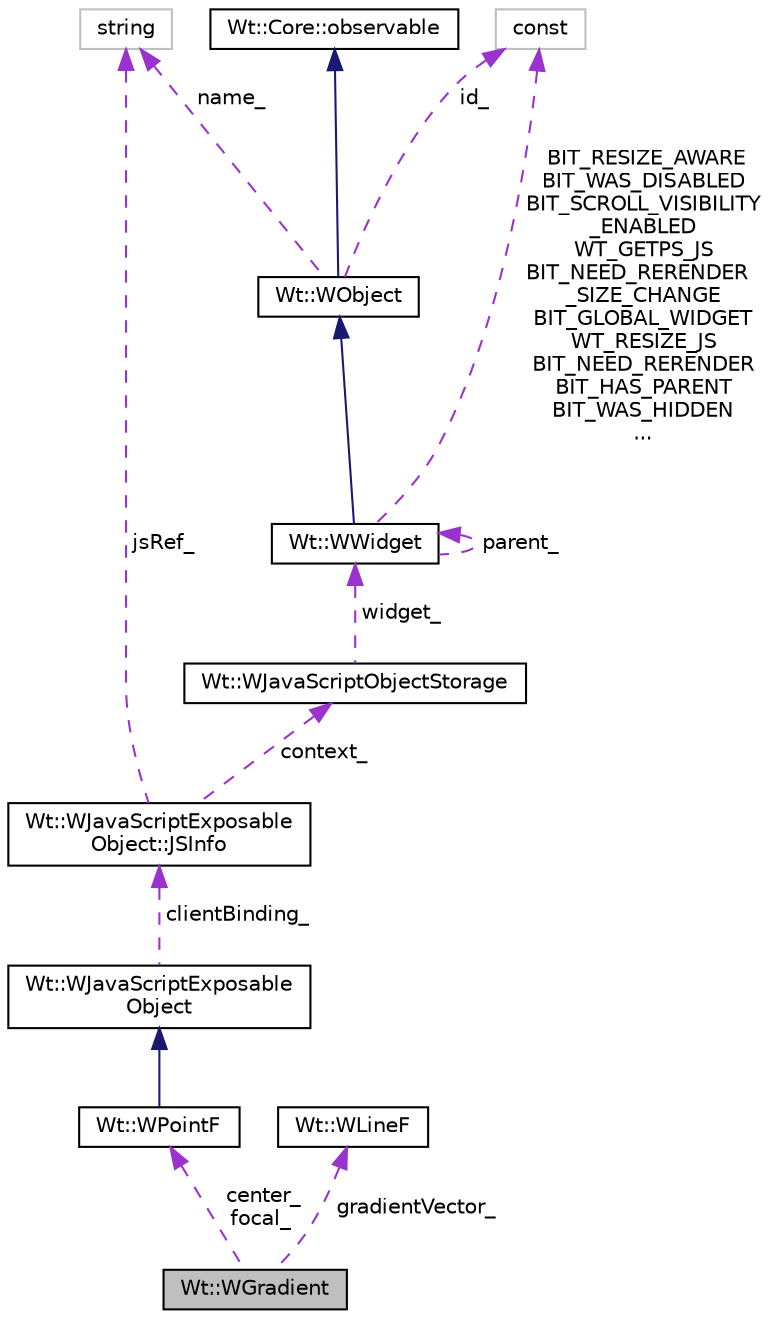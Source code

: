 digraph "Wt::WGradient"
{
 // LATEX_PDF_SIZE
  edge [fontname="Helvetica",fontsize="10",labelfontname="Helvetica",labelfontsize="10"];
  node [fontname="Helvetica",fontsize="10",shape=record];
  Node1 [label="Wt::WGradient",height=0.2,width=0.4,color="black", fillcolor="grey75", style="filled", fontcolor="black",tooltip="A linear or radial gradient."];
  Node2 -> Node1 [dir="back",color="darkorchid3",fontsize="10",style="dashed",label=" center_\nfocal_" ];
  Node2 [label="Wt::WPointF",height=0.2,width=0.4,color="black", fillcolor="white", style="filled",URL="$classWt_1_1WPointF.html",tooltip="A value class that defines a 2D point."];
  Node3 -> Node2 [dir="back",color="midnightblue",fontsize="10",style="solid"];
  Node3 [label="Wt::WJavaScriptExposable\lObject",height=0.2,width=0.4,color="black", fillcolor="white", style="filled",URL="$classWt_1_1WJavaScriptExposableObject.html",tooltip="A JavaScript exposable object."];
  Node4 -> Node3 [dir="back",color="darkorchid3",fontsize="10",style="dashed",label=" clientBinding_" ];
  Node4 [label="Wt::WJavaScriptExposable\lObject::JSInfo",height=0.2,width=0.4,color="black", fillcolor="white", style="filled",URL="$structWt_1_1WJavaScriptExposableObject_1_1JSInfo.html",tooltip=" "];
  Node5 -> Node4 [dir="back",color="darkorchid3",fontsize="10",style="dashed",label=" jsRef_" ];
  Node5 [label="string",height=0.2,width=0.4,color="grey75", fillcolor="white", style="filled",tooltip=" "];
  Node6 -> Node4 [dir="back",color="darkorchid3",fontsize="10",style="dashed",label=" context_" ];
  Node6 [label="Wt::WJavaScriptObjectStorage",height=0.2,width=0.4,color="black", fillcolor="white", style="filled",URL="$classWt_1_1WJavaScriptObjectStorage.html",tooltip=" "];
  Node7 -> Node6 [dir="back",color="darkorchid3",fontsize="10",style="dashed",label=" widget_" ];
  Node7 [label="Wt::WWidget",height=0.2,width=0.4,color="black", fillcolor="white", style="filled",URL="$classWt_1_1WWidget.html",tooltip="The abstract base class for a user-interface component."];
  Node8 -> Node7 [dir="back",color="midnightblue",fontsize="10",style="solid"];
  Node8 [label="Wt::WObject",height=0.2,width=0.4,color="black", fillcolor="white", style="filled",URL="$classWt_1_1WObject.html",tooltip="A base class for objects that participate in the signal/slot system."];
  Node9 -> Node8 [dir="back",color="midnightblue",fontsize="10",style="solid"];
  Node9 [label="Wt::Core::observable",height=0.2,width=0.4,color="black", fillcolor="white", style="filled",URL="$classWt_1_1Core_1_1observable.html",tooltip="A base class for objects whose life-time can be tracked."];
  Node5 -> Node8 [dir="back",color="darkorchid3",fontsize="10",style="dashed",label=" name_" ];
  Node10 -> Node8 [dir="back",color="darkorchid3",fontsize="10",style="dashed",label=" id_" ];
  Node10 [label="const",height=0.2,width=0.4,color="grey75", fillcolor="white", style="filled",tooltip=" "];
  Node7 -> Node7 [dir="back",color="darkorchid3",fontsize="10",style="dashed",label=" parent_" ];
  Node10 -> Node7 [dir="back",color="darkorchid3",fontsize="10",style="dashed",label=" BIT_RESIZE_AWARE\nBIT_WAS_DISABLED\nBIT_SCROLL_VISIBILITY\l_ENABLED\nWT_GETPS_JS\nBIT_NEED_RERENDER\l_SIZE_CHANGE\nBIT_GLOBAL_WIDGET\nWT_RESIZE_JS\nBIT_NEED_RERENDER\nBIT_HAS_PARENT\nBIT_WAS_HIDDEN\n..." ];
  Node11 -> Node1 [dir="back",color="darkorchid3",fontsize="10",style="dashed",label=" gradientVector_" ];
  Node11 [label="Wt::WLineF",height=0.2,width=0.4,color="black", fillcolor="white", style="filled",URL="$classWt_1_1WLineF.html",tooltip="Utility class that defines a single line."];
}
